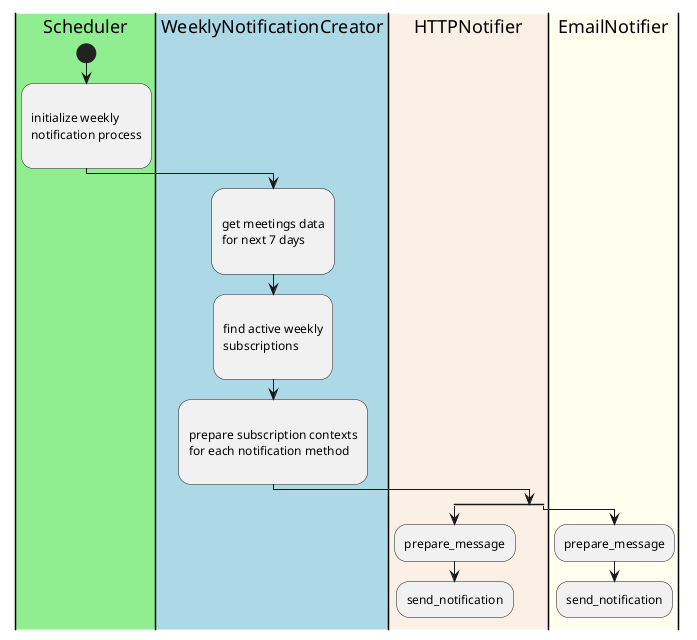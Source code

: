 @startuml
|#lightgreen|Scheduler|
start
:
initialize weekly
notification process
;
|#lightblue|WeeklyNotificationCreator|
:
get meetings data
for next 7 days
;
:
find active weekly
subscriptions
;
:
prepare subscription contexts
for each notification method
;
split
  |#linen|HTTPNotifier|
  :prepare_message;
  :send_notification;
  kill
split again
  |#ivory|EmailNotifier|
  :prepare_message;
  :send_notification;
  detach
end split

@enduml